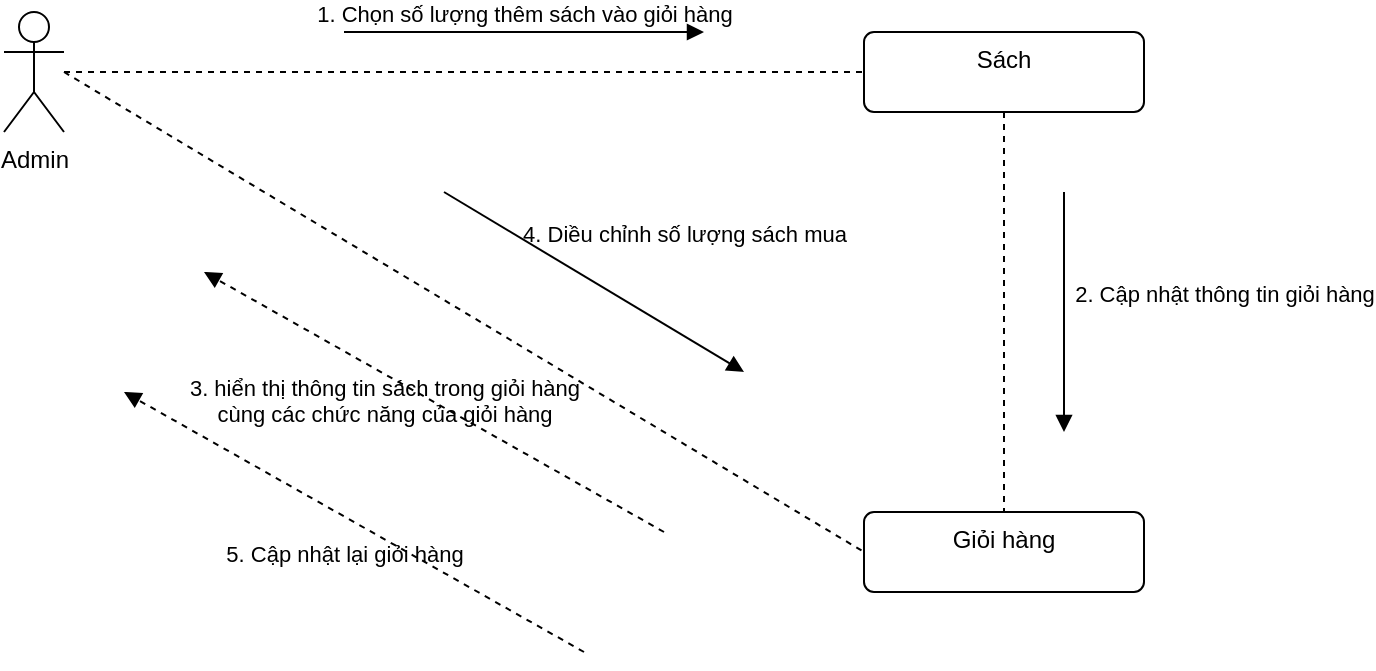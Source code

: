 <mxfile version="27.1.1">
  <diagram name="Trang-1" id="zifotAAP-NyzU73OeGri">
    <mxGraphModel dx="592" dy="689" grid="1" gridSize="10" guides="1" tooltips="1" connect="1" arrows="1" fold="1" page="1" pageScale="1" pageWidth="827" pageHeight="1169" math="0" shadow="0">
      <root>
        <mxCell id="0" />
        <mxCell id="1" parent="0" />
        <mxCell id="JzbQ2G0UboeJHuQwZQej-1" value="Admin" style="shape=umlActor;verticalLabelPosition=bottom;verticalAlign=top;html=1;" vertex="1" parent="1">
          <mxGeometry x="40" y="230" width="30" height="60" as="geometry" />
        </mxCell>
        <mxCell id="JzbQ2G0UboeJHuQwZQej-2" value="Sách" style="html=1;align=center;verticalAlign=top;rounded=1;absoluteArcSize=1;arcSize=10;dashed=0;whiteSpace=wrap;" vertex="1" parent="1">
          <mxGeometry x="470" y="240" width="140" height="40" as="geometry" />
        </mxCell>
        <mxCell id="JzbQ2G0UboeJHuQwZQej-3" value="Giỏi hàng" style="html=1;align=center;verticalAlign=top;rounded=1;absoluteArcSize=1;arcSize=10;dashed=0;whiteSpace=wrap;" vertex="1" parent="1">
          <mxGeometry x="470" y="480" width="140" height="40" as="geometry" />
        </mxCell>
        <mxCell id="JzbQ2G0UboeJHuQwZQej-4" value="" style="endArrow=none;dashed=1;html=1;rounded=0;entryX=0;entryY=0.5;entryDx=0;entryDy=0;" edge="1" parent="1" source="JzbQ2G0UboeJHuQwZQej-1" target="JzbQ2G0UboeJHuQwZQej-2">
          <mxGeometry width="50" height="50" relative="1" as="geometry">
            <mxPoint x="170" y="280" as="sourcePoint" />
            <mxPoint x="220" y="230" as="targetPoint" />
          </mxGeometry>
        </mxCell>
        <mxCell id="JzbQ2G0UboeJHuQwZQej-5" value="" style="endArrow=none;dashed=1;html=1;rounded=0;entryX=0.5;entryY=0;entryDx=0;entryDy=0;exitX=0.5;exitY=1;exitDx=0;exitDy=0;" edge="1" parent="1" source="JzbQ2G0UboeJHuQwZQej-2" target="JzbQ2G0UboeJHuQwZQej-3">
          <mxGeometry width="50" height="50" relative="1" as="geometry">
            <mxPoint x="430" y="249.5" as="sourcePoint" />
            <mxPoint x="600" y="249.5" as="targetPoint" />
          </mxGeometry>
        </mxCell>
        <mxCell id="JzbQ2G0UboeJHuQwZQej-6" value="1. Chọn số lượng thêm sách vào giỏi hàng" style="html=1;verticalAlign=bottom;labelBackgroundColor=none;endArrow=block;endFill=1;rounded=0;" edge="1" parent="1">
          <mxGeometry width="160" relative="1" as="geometry">
            <mxPoint x="210" y="240" as="sourcePoint" />
            <mxPoint x="390" y="240" as="targetPoint" />
          </mxGeometry>
        </mxCell>
        <mxCell id="JzbQ2G0UboeJHuQwZQej-9" value="3. hiển thị thông tin sách trong giỏi hàng&lt;div&gt;cùng các chức năng của giỏi hàng&lt;/div&gt;" style="html=1;verticalAlign=bottom;labelBackgroundColor=none;endArrow=block;endFill=1;dashed=1;rounded=0;" edge="1" parent="1">
          <mxGeometry x="0.109" y="25" width="160" relative="1" as="geometry">
            <mxPoint x="370" y="490" as="sourcePoint" />
            <mxPoint x="140" y="360" as="targetPoint" />
            <mxPoint as="offset" />
          </mxGeometry>
        </mxCell>
        <mxCell id="JzbQ2G0UboeJHuQwZQej-15" value="2. Cập nhật thông tin giỏi hàng" style="html=1;verticalAlign=bottom;labelBackgroundColor=none;endArrow=block;endFill=1;rounded=0;" edge="1" parent="1">
          <mxGeometry y="80" width="160" relative="1" as="geometry">
            <mxPoint x="570" y="320" as="sourcePoint" />
            <mxPoint x="570" y="440" as="targetPoint" />
            <mxPoint as="offset" />
          </mxGeometry>
        </mxCell>
        <mxCell id="JzbQ2G0UboeJHuQwZQej-16" value="" style="endArrow=none;dashed=1;html=1;rounded=0;entryX=0;entryY=0.5;entryDx=0;entryDy=0;" edge="1" parent="1" target="JzbQ2G0UboeJHuQwZQej-3">
          <mxGeometry width="50" height="50" relative="1" as="geometry">
            <mxPoint x="70" y="260" as="sourcePoint" />
            <mxPoint x="580" y="480" as="targetPoint" />
          </mxGeometry>
        </mxCell>
        <mxCell id="JzbQ2G0UboeJHuQwZQej-17" value="5. Cập nhật lại giỏi hàng" style="html=1;verticalAlign=bottom;labelBackgroundColor=none;endArrow=block;endFill=1;dashed=1;rounded=0;" edge="1" parent="1">
          <mxGeometry x="-0.06" y="24" width="160" relative="1" as="geometry">
            <mxPoint x="330" y="550" as="sourcePoint" />
            <mxPoint x="100" y="420" as="targetPoint" />
            <mxPoint as="offset" />
          </mxGeometry>
        </mxCell>
        <mxCell id="JzbQ2G0UboeJHuQwZQej-18" value="4. Diều chỉnh số lượng sách mua" style="html=1;verticalAlign=bottom;labelBackgroundColor=none;endArrow=block;endFill=1;rounded=0;" edge="1" parent="1">
          <mxGeometry x="0.353" y="36" width="160" relative="1" as="geometry">
            <mxPoint x="260" y="320" as="sourcePoint" />
            <mxPoint x="410" y="410" as="targetPoint" />
            <mxPoint as="offset" />
          </mxGeometry>
        </mxCell>
      </root>
    </mxGraphModel>
  </diagram>
</mxfile>

